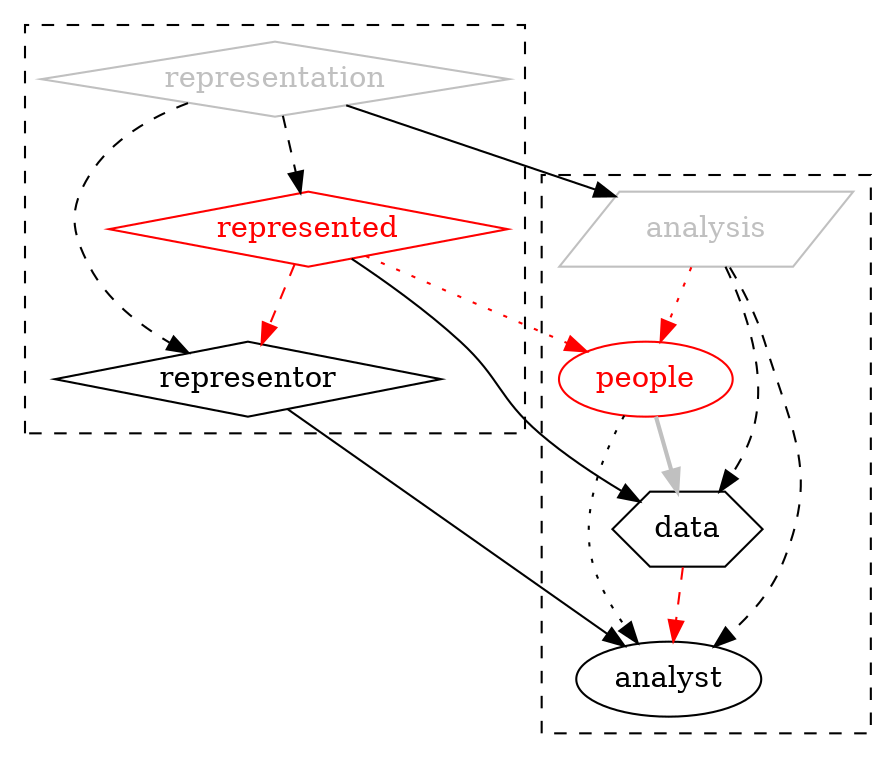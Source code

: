 digraph colog_data {

  subgraph cluster_representational {
    style=dashed
    edge [style=dashed]
    node [shape=diamond]

    represented [color=red, fontcolor=red]
    representation [color=gray,fontcolor=gray]

    representation -> representor
    representation -> represented
    represented -> representor [color=red]

  }

  subgraph cluster_data {
    style=dashed
    edge [style=dashed]

      people [color=red, fontcolor=red]
      data [shape=hexagon]
      analysis [shape=parallelogram, color=gray,fontcolor=gray]

      analysis -> analyst
      analysis -> data
      data -> analyst [color=red]   
      analysis -> people [style=dotted, color=red]
      people -> analyst [style=dotted]

      people -> data [style=bold,color=gray]

  }

  representation -> analysis
  represented -> data
  representor -> analyst
  represented -> people [style=dotted, color=red]

}